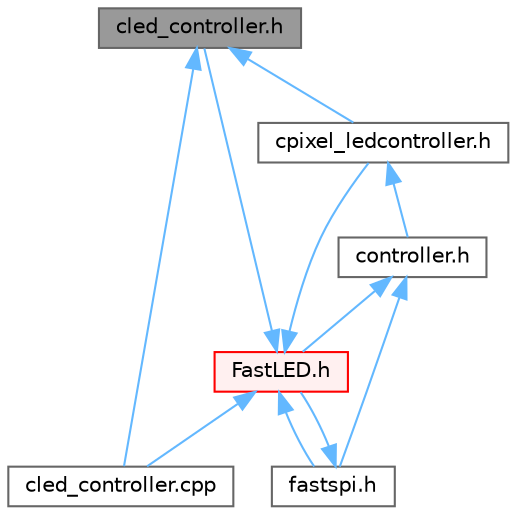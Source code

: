 digraph "cled_controller.h"
{
 // INTERACTIVE_SVG=YES
 // LATEX_PDF_SIZE
  bgcolor="transparent";
  edge [fontname=Helvetica,fontsize=10,labelfontname=Helvetica,labelfontsize=10];
  node [fontname=Helvetica,fontsize=10,shape=box,height=0.2,width=0.4];
  Node1 [id="Node000001",label="cled_controller.h",height=0.2,width=0.4,color="gray40", fillcolor="grey60", style="filled", fontcolor="black",tooltip="base definitions used by led controllers for writing out led data"];
  Node1 -> Node2 [id="edge1_Node000001_Node000002",dir="back",color="steelblue1",style="solid",tooltip=" "];
  Node2 [id="Node000002",label="cled_controller.cpp",height=0.2,width=0.4,color="grey40", fillcolor="white", style="filled",URL="$dd/dd8/cled__controller_8cpp.html",tooltip="base definitions used by led controllers for writing out led data"];
  Node1 -> Node3 [id="edge2_Node000001_Node000003",dir="back",color="steelblue1",style="solid",tooltip=" "];
  Node3 [id="Node000003",label="cpixel_ledcontroller.h",height=0.2,width=0.4,color="grey40", fillcolor="white", style="filled",URL="$d9/d57/cpixel__ledcontroller_8h.html",tooltip="defines the templated version of the CLEDController class"];
  Node3 -> Node4 [id="edge3_Node000003_Node000004",dir="back",color="steelblue1",style="solid",tooltip=" "];
  Node4 [id="Node000004",label="controller.h",height=0.2,width=0.4,color="grey40", fillcolor="white", style="filled",URL="$d2/dd9/controller_8h.html",tooltip="deprecated: base definitions used by led controllers for writing out led data"];
  Node4 -> Node5 [id="edge4_Node000004_Node000005",dir="back",color="steelblue1",style="solid",tooltip=" "];
  Node5 [id="Node000005",label="FastLED.h",height=0.2,width=0.4,color="red", fillcolor="#FFF0F0", style="filled",URL="$db/d97/_fast_l_e_d_8h.html",tooltip="central include file for FastLED, defines the CFastLED class/object"];
  Node5 -> Node2 [id="edge5_Node000005_Node000002",dir="back",color="steelblue1",style="solid",tooltip=" "];
  Node5 -> Node1 [id="edge6_Node000005_Node000001",dir="back",color="steelblue1",style="solid",tooltip=" "];
  Node5 -> Node3 [id="edge7_Node000005_Node000003",dir="back",color="steelblue1",style="solid",tooltip=" "];
  Node5 -> Node91 [id="edge8_Node000005_Node000091",dir="back",color="steelblue1",style="solid",tooltip=" "];
  Node91 [id="Node000091",label="fastspi.h",height=0.2,width=0.4,color="grey40", fillcolor="white", style="filled",URL="$d6/ddc/fastspi_8h.html",tooltip="Serial peripheral interface (SPI) definitions per platform."];
  Node91 -> Node5 [id="edge9_Node000091_Node000005",dir="back",color="steelblue1",style="solid",tooltip=" "];
  Node4 -> Node91 [id="edge10_Node000004_Node000091",dir="back",color="steelblue1",style="solid",tooltip=" "];
}

